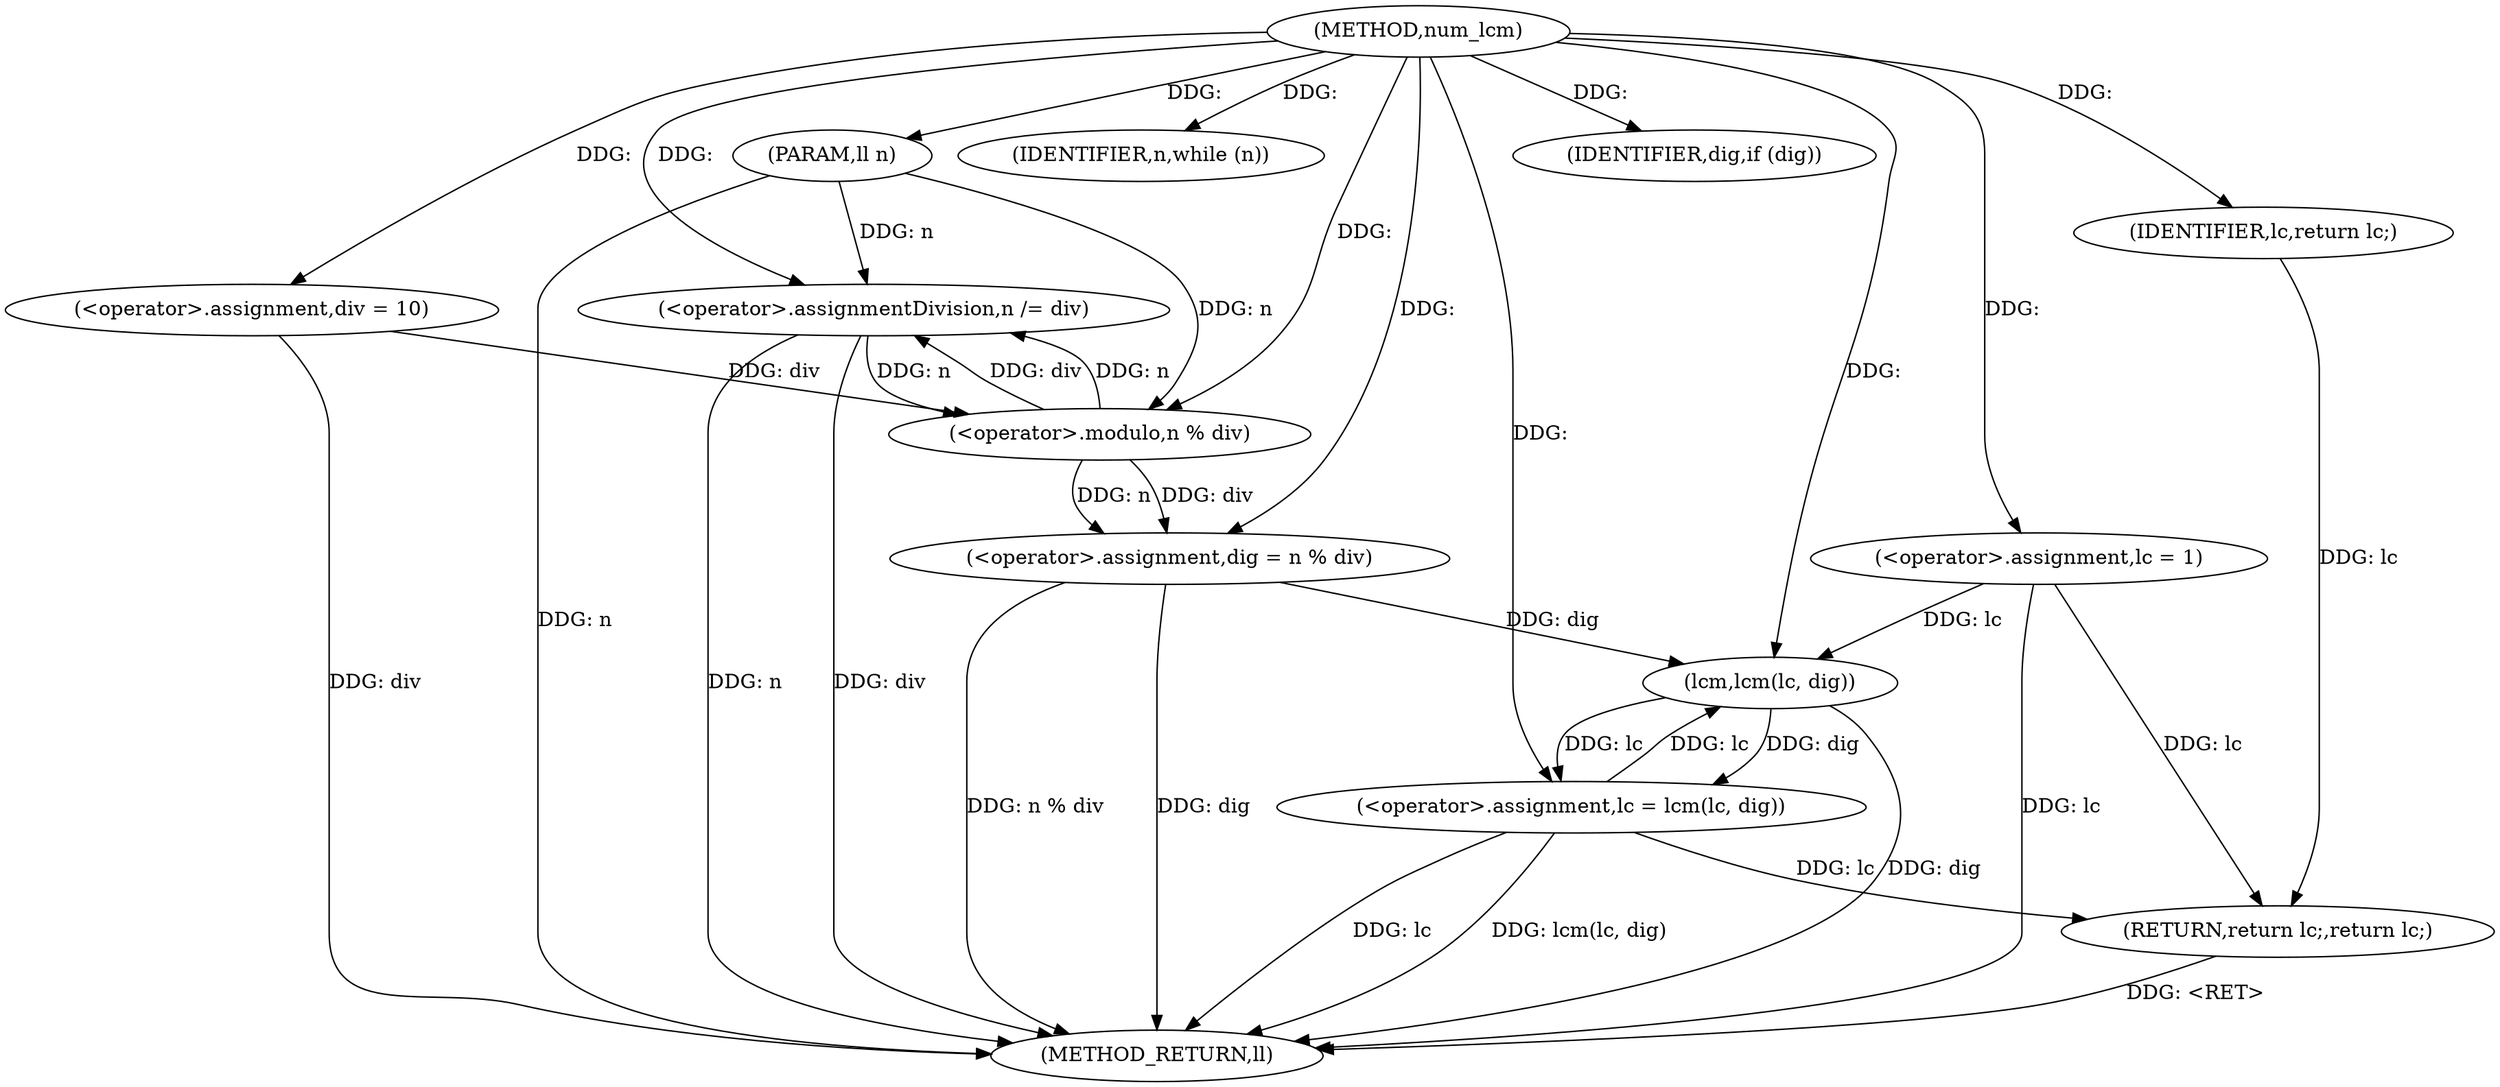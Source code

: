 digraph "num_lcm" {  
"1000414" [label = "(METHOD,num_lcm)" ]
"1000446" [label = "(METHOD_RETURN,ll)" ]
"1000415" [label = "(PARAM,ll n)" ]
"1000418" [label = "(<operator>.assignment,lc = 1)" ]
"1000423" [label = "(<operator>.assignment,div = 10)" ]
"1000444" [label = "(RETURN,return lc;,return lc;)" ]
"1000427" [label = "(IDENTIFIER,n,while (n))" ]
"1000445" [label = "(IDENTIFIER,lc,return lc;)" ]
"1000429" [label = "(<operator>.assignment,dig = n % div)" ]
"1000441" [label = "(<operator>.assignmentDivision,n /= div)" ]
"1000435" [label = "(IDENTIFIER,dig,if (dig))" ]
"1000436" [label = "(<operator>.assignment,lc = lcm(lc, dig))" ]
"1000431" [label = "(<operator>.modulo,n % div)" ]
"1000438" [label = "(lcm,lcm(lc, dig))" ]
  "1000444" -> "1000446"  [ label = "DDG: <RET>"] 
  "1000415" -> "1000446"  [ label = "DDG: n"] 
  "1000418" -> "1000446"  [ label = "DDG: lc"] 
  "1000423" -> "1000446"  [ label = "DDG: div"] 
  "1000429" -> "1000446"  [ label = "DDG: dig"] 
  "1000429" -> "1000446"  [ label = "DDG: n % div"] 
  "1000436" -> "1000446"  [ label = "DDG: lc"] 
  "1000438" -> "1000446"  [ label = "DDG: dig"] 
  "1000436" -> "1000446"  [ label = "DDG: lcm(lc, dig)"] 
  "1000441" -> "1000446"  [ label = "DDG: n"] 
  "1000441" -> "1000446"  [ label = "DDG: div"] 
  "1000414" -> "1000415"  [ label = "DDG: "] 
  "1000414" -> "1000418"  [ label = "DDG: "] 
  "1000414" -> "1000423"  [ label = "DDG: "] 
  "1000445" -> "1000444"  [ label = "DDG: lc"] 
  "1000418" -> "1000444"  [ label = "DDG: lc"] 
  "1000436" -> "1000444"  [ label = "DDG: lc"] 
  "1000414" -> "1000427"  [ label = "DDG: "] 
  "1000414" -> "1000445"  [ label = "DDG: "] 
  "1000431" -> "1000429"  [ label = "DDG: n"] 
  "1000431" -> "1000429"  [ label = "DDG: div"] 
  "1000431" -> "1000441"  [ label = "DDG: div"] 
  "1000414" -> "1000441"  [ label = "DDG: "] 
  "1000414" -> "1000429"  [ label = "DDG: "] 
  "1000414" -> "1000435"  [ label = "DDG: "] 
  "1000438" -> "1000436"  [ label = "DDG: lc"] 
  "1000438" -> "1000436"  [ label = "DDG: dig"] 
  "1000431" -> "1000441"  [ label = "DDG: n"] 
  "1000415" -> "1000441"  [ label = "DDG: n"] 
  "1000441" -> "1000431"  [ label = "DDG: n"] 
  "1000415" -> "1000431"  [ label = "DDG: n"] 
  "1000414" -> "1000431"  [ label = "DDG: "] 
  "1000423" -> "1000431"  [ label = "DDG: div"] 
  "1000414" -> "1000436"  [ label = "DDG: "] 
  "1000418" -> "1000438"  [ label = "DDG: lc"] 
  "1000436" -> "1000438"  [ label = "DDG: lc"] 
  "1000414" -> "1000438"  [ label = "DDG: "] 
  "1000429" -> "1000438"  [ label = "DDG: dig"] 
}
